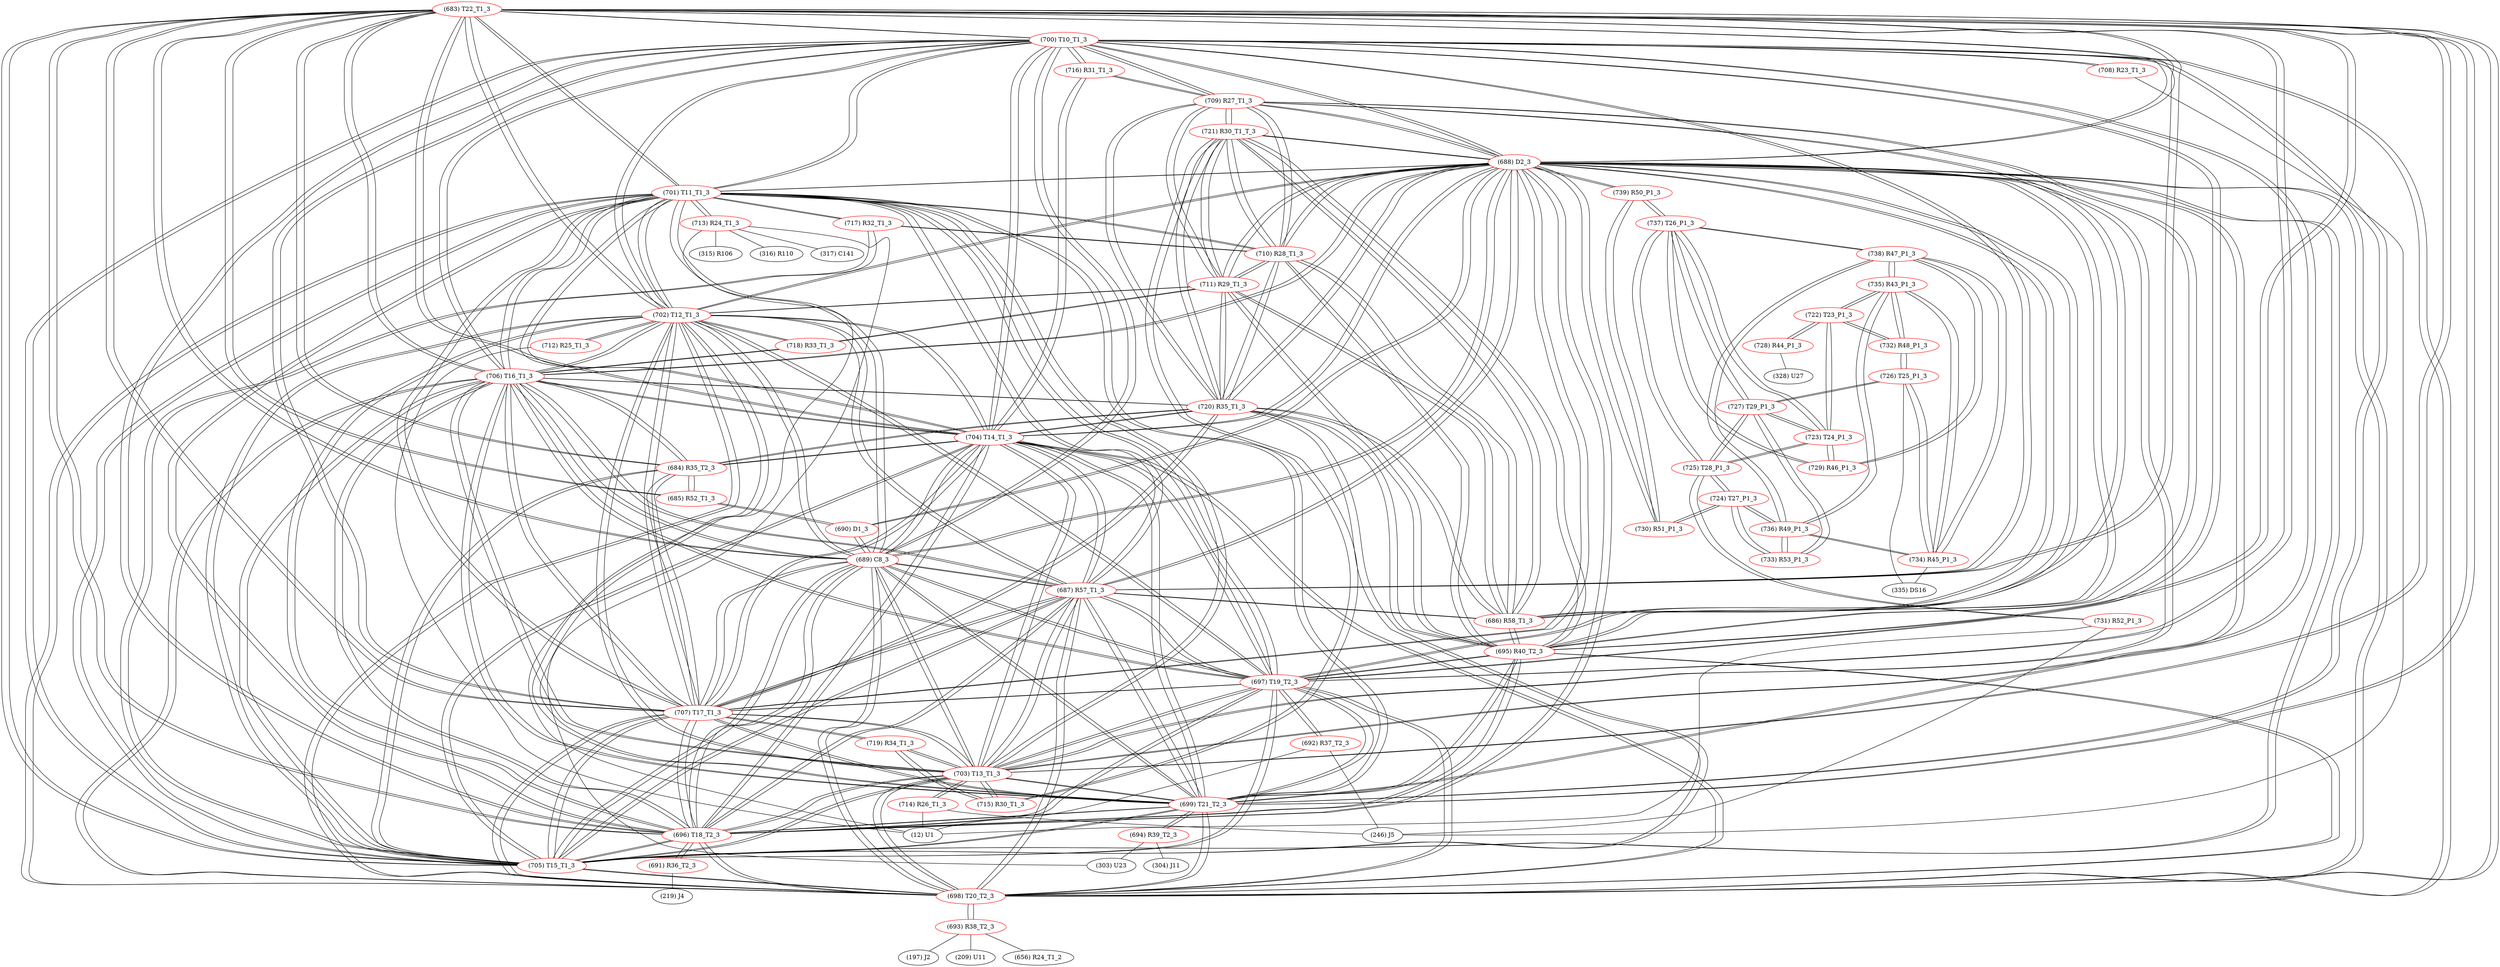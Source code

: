 graph {
	683 [label="(683) T22_T1_3" color=red]
	700 [label="(700) T10_T1_3"]
	701 [label="(701) T11_T1_3"]
	702 [label="(702) T12_T1_3"]
	703 [label="(703) T13_T1_3"]
	698 [label="(698) T20_T2_3"]
	704 [label="(704) T14_T1_3"]
	705 [label="(705) T15_T1_3"]
	696 [label="(696) T18_T2_3"]
	699 [label="(699) T21_T2_3"]
	697 [label="(697) T19_T2_3"]
	689 [label="(689) C8_3"]
	706 [label="(706) T16_T1_3"]
	707 [label="(707) T17_T1_3"]
	688 [label="(688) D2_3"]
	687 [label="(687) R57_T1_3"]
	684 [label="(684) R35_T2_3"]
	685 [label="(685) R52_T1_3"]
	695 [label="(695) R40_T2_3"]
	684 [label="(684) R35_T2_3" color=red]
	685 [label="(685) R52_T1_3"]
	683 [label="(683) T22_T1_3"]
	704 [label="(704) T14_T1_3"]
	705 [label="(705) T15_T1_3"]
	707 [label="(707) T17_T1_3"]
	706 [label="(706) T16_T1_3"]
	720 [label="(720) R35_T1_3"]
	685 [label="(685) R52_T1_3" color=red]
	690 [label="(690) D1_3"]
	684 [label="(684) R35_T2_3"]
	683 [label="(683) T22_T1_3"]
	686 [label="(686) R58_T1_3" color=red]
	688 [label="(688) D2_3"]
	695 [label="(695) R40_T2_3"]
	709 [label="(709) R27_T1_3"]
	710 [label="(710) R28_T1_3"]
	711 [label="(711) R29_T1_3"]
	721 [label="(721) R30_T1_T_3"]
	720 [label="(720) R35_T1_3"]
	687 [label="(687) R57_T1_3"]
	687 [label="(687) R57_T1_3" color=red]
	700 [label="(700) T10_T1_3"]
	701 [label="(701) T11_T1_3"]
	702 [label="(702) T12_T1_3"]
	703 [label="(703) T13_T1_3"]
	698 [label="(698) T20_T2_3"]
	704 [label="(704) T14_T1_3"]
	705 [label="(705) T15_T1_3"]
	696 [label="(696) T18_T2_3"]
	699 [label="(699) T21_T2_3"]
	697 [label="(697) T19_T2_3"]
	689 [label="(689) C8_3"]
	706 [label="(706) T16_T1_3"]
	707 [label="(707) T17_T1_3"]
	688 [label="(688) D2_3"]
	683 [label="(683) T22_T1_3"]
	686 [label="(686) R58_T1_3"]
	688 [label="(688) D2_3" color=red]
	686 [label="(686) R58_T1_3"]
	695 [label="(695) R40_T2_3"]
	709 [label="(709) R27_T1_3"]
	710 [label="(710) R28_T1_3"]
	711 [label="(711) R29_T1_3"]
	721 [label="(721) R30_T1_T_3"]
	720 [label="(720) R35_T1_3"]
	700 [label="(700) T10_T1_3"]
	701 [label="(701) T11_T1_3"]
	702 [label="(702) T12_T1_3"]
	703 [label="(703) T13_T1_3"]
	698 [label="(698) T20_T2_3"]
	704 [label="(704) T14_T1_3"]
	705 [label="(705) T15_T1_3"]
	696 [label="(696) T18_T2_3"]
	699 [label="(699) T21_T2_3"]
	697 [label="(697) T19_T2_3"]
	689 [label="(689) C8_3"]
	706 [label="(706) T16_T1_3"]
	707 [label="(707) T17_T1_3"]
	683 [label="(683) T22_T1_3"]
	687 [label="(687) R57_T1_3"]
	690 [label="(690) D1_3"]
	730 [label="(730) R51_P1_3"]
	739 [label="(739) R50_P1_3"]
	689 [label="(689) C8_3" color=red]
	700 [label="(700) T10_T1_3"]
	701 [label="(701) T11_T1_3"]
	702 [label="(702) T12_T1_3"]
	703 [label="(703) T13_T1_3"]
	698 [label="(698) T20_T2_3"]
	704 [label="(704) T14_T1_3"]
	705 [label="(705) T15_T1_3"]
	696 [label="(696) T18_T2_3"]
	699 [label="(699) T21_T2_3"]
	697 [label="(697) T19_T2_3"]
	706 [label="(706) T16_T1_3"]
	707 [label="(707) T17_T1_3"]
	688 [label="(688) D2_3"]
	683 [label="(683) T22_T1_3"]
	687 [label="(687) R57_T1_3"]
	690 [label="(690) D1_3"]
	690 [label="(690) D1_3" color=red]
	688 [label="(688) D2_3"]
	689 [label="(689) C8_3"]
	685 [label="(685) R52_T1_3"]
	691 [label="(691) R36_T2_3" color=red]
	219 [label="(219) J4"]
	696 [label="(696) T18_T2_3"]
	692 [label="(692) R37_T2_3" color=red]
	246 [label="(246) J5"]
	12 [label="(12) U1"]
	697 [label="(697) T19_T2_3"]
	693 [label="(693) R38_T2_3" color=red]
	197 [label="(197) J2"]
	209 [label="(209) U11"]
	656 [label="(656) R24_T1_2"]
	698 [label="(698) T20_T2_3"]
	694 [label="(694) R39_T2_3" color=red]
	304 [label="(304) J11"]
	303 [label="(303) U23"]
	699 [label="(699) T21_T2_3"]
	695 [label="(695) R40_T2_3" color=red]
	688 [label="(688) D2_3"]
	686 [label="(686) R58_T1_3"]
	709 [label="(709) R27_T1_3"]
	710 [label="(710) R28_T1_3"]
	711 [label="(711) R29_T1_3"]
	721 [label="(721) R30_T1_T_3"]
	720 [label="(720) R35_T1_3"]
	698 [label="(698) T20_T2_3"]
	699 [label="(699) T21_T2_3"]
	697 [label="(697) T19_T2_3"]
	683 [label="(683) T22_T1_3"]
	696 [label="(696) T18_T2_3"]
	696 [label="(696) T18_T2_3" color=red]
	700 [label="(700) T10_T1_3"]
	701 [label="(701) T11_T1_3"]
	702 [label="(702) T12_T1_3"]
	703 [label="(703) T13_T1_3"]
	698 [label="(698) T20_T2_3"]
	704 [label="(704) T14_T1_3"]
	705 [label="(705) T15_T1_3"]
	699 [label="(699) T21_T2_3"]
	697 [label="(697) T19_T2_3"]
	689 [label="(689) C8_3"]
	706 [label="(706) T16_T1_3"]
	707 [label="(707) T17_T1_3"]
	688 [label="(688) D2_3"]
	683 [label="(683) T22_T1_3"]
	687 [label="(687) R57_T1_3"]
	695 [label="(695) R40_T2_3"]
	691 [label="(691) R36_T2_3"]
	697 [label="(697) T19_T2_3" color=red]
	700 [label="(700) T10_T1_3"]
	701 [label="(701) T11_T1_3"]
	702 [label="(702) T12_T1_3"]
	703 [label="(703) T13_T1_3"]
	698 [label="(698) T20_T2_3"]
	704 [label="(704) T14_T1_3"]
	705 [label="(705) T15_T1_3"]
	696 [label="(696) T18_T2_3"]
	699 [label="(699) T21_T2_3"]
	689 [label="(689) C8_3"]
	706 [label="(706) T16_T1_3"]
	707 [label="(707) T17_T1_3"]
	688 [label="(688) D2_3"]
	683 [label="(683) T22_T1_3"]
	687 [label="(687) R57_T1_3"]
	695 [label="(695) R40_T2_3"]
	692 [label="(692) R37_T2_3"]
	698 [label="(698) T20_T2_3" color=red]
	700 [label="(700) T10_T1_3"]
	701 [label="(701) T11_T1_3"]
	702 [label="(702) T12_T1_3"]
	703 [label="(703) T13_T1_3"]
	704 [label="(704) T14_T1_3"]
	705 [label="(705) T15_T1_3"]
	696 [label="(696) T18_T2_3"]
	699 [label="(699) T21_T2_3"]
	697 [label="(697) T19_T2_3"]
	689 [label="(689) C8_3"]
	706 [label="(706) T16_T1_3"]
	707 [label="(707) T17_T1_3"]
	688 [label="(688) D2_3"]
	683 [label="(683) T22_T1_3"]
	687 [label="(687) R57_T1_3"]
	695 [label="(695) R40_T2_3"]
	693 [label="(693) R38_T2_3"]
	699 [label="(699) T21_T2_3" color=red]
	700 [label="(700) T10_T1_3"]
	701 [label="(701) T11_T1_3"]
	702 [label="(702) T12_T1_3"]
	703 [label="(703) T13_T1_3"]
	698 [label="(698) T20_T2_3"]
	704 [label="(704) T14_T1_3"]
	705 [label="(705) T15_T1_3"]
	696 [label="(696) T18_T2_3"]
	697 [label="(697) T19_T2_3"]
	689 [label="(689) C8_3"]
	706 [label="(706) T16_T1_3"]
	707 [label="(707) T17_T1_3"]
	688 [label="(688) D2_3"]
	683 [label="(683) T22_T1_3"]
	687 [label="(687) R57_T1_3"]
	695 [label="(695) R40_T2_3"]
	694 [label="(694) R39_T2_3"]
	700 [label="(700) T10_T1_3" color=red]
	701 [label="(701) T11_T1_3"]
	702 [label="(702) T12_T1_3"]
	703 [label="(703) T13_T1_3"]
	698 [label="(698) T20_T2_3"]
	704 [label="(704) T14_T1_3"]
	705 [label="(705) T15_T1_3"]
	696 [label="(696) T18_T2_3"]
	699 [label="(699) T21_T2_3"]
	697 [label="(697) T19_T2_3"]
	689 [label="(689) C8_3"]
	706 [label="(706) T16_T1_3"]
	707 [label="(707) T17_T1_3"]
	688 [label="(688) D2_3"]
	683 [label="(683) T22_T1_3"]
	687 [label="(687) R57_T1_3"]
	708 [label="(708) R23_T1_3"]
	716 [label="(716) R31_T1_3"]
	709 [label="(709) R27_T1_3"]
	701 [label="(701) T11_T1_3" color=red]
	700 [label="(700) T10_T1_3"]
	702 [label="(702) T12_T1_3"]
	703 [label="(703) T13_T1_3"]
	698 [label="(698) T20_T2_3"]
	704 [label="(704) T14_T1_3"]
	705 [label="(705) T15_T1_3"]
	696 [label="(696) T18_T2_3"]
	699 [label="(699) T21_T2_3"]
	697 [label="(697) T19_T2_3"]
	689 [label="(689) C8_3"]
	706 [label="(706) T16_T1_3"]
	707 [label="(707) T17_T1_3"]
	688 [label="(688) D2_3"]
	683 [label="(683) T22_T1_3"]
	687 [label="(687) R57_T1_3"]
	713 [label="(713) R24_T1_3"]
	717 [label="(717) R32_T1_3"]
	710 [label="(710) R28_T1_3"]
	702 [label="(702) T12_T1_3" color=red]
	700 [label="(700) T10_T1_3"]
	701 [label="(701) T11_T1_3"]
	703 [label="(703) T13_T1_3"]
	698 [label="(698) T20_T2_3"]
	704 [label="(704) T14_T1_3"]
	705 [label="(705) T15_T1_3"]
	696 [label="(696) T18_T2_3"]
	699 [label="(699) T21_T2_3"]
	697 [label="(697) T19_T2_3"]
	689 [label="(689) C8_3"]
	706 [label="(706) T16_T1_3"]
	707 [label="(707) T17_T1_3"]
	688 [label="(688) D2_3"]
	683 [label="(683) T22_T1_3"]
	687 [label="(687) R57_T1_3"]
	718 [label="(718) R33_T1_3"]
	711 [label="(711) R29_T1_3"]
	712 [label="(712) R25_T1_3"]
	703 [label="(703) T13_T1_3" color=red]
	700 [label="(700) T10_T1_3"]
	701 [label="(701) T11_T1_3"]
	702 [label="(702) T12_T1_3"]
	698 [label="(698) T20_T2_3"]
	704 [label="(704) T14_T1_3"]
	705 [label="(705) T15_T1_3"]
	696 [label="(696) T18_T2_3"]
	699 [label="(699) T21_T2_3"]
	697 [label="(697) T19_T2_3"]
	689 [label="(689) C8_3"]
	706 [label="(706) T16_T1_3"]
	707 [label="(707) T17_T1_3"]
	688 [label="(688) D2_3"]
	683 [label="(683) T22_T1_3"]
	687 [label="(687) R57_T1_3"]
	719 [label="(719) R34_T1_3"]
	715 [label="(715) R30_T1_3"]
	714 [label="(714) R26_T1_3"]
	704 [label="(704) T14_T1_3" color=red]
	700 [label="(700) T10_T1_3"]
	701 [label="(701) T11_T1_3"]
	702 [label="(702) T12_T1_3"]
	703 [label="(703) T13_T1_3"]
	698 [label="(698) T20_T2_3"]
	705 [label="(705) T15_T1_3"]
	696 [label="(696) T18_T2_3"]
	699 [label="(699) T21_T2_3"]
	697 [label="(697) T19_T2_3"]
	689 [label="(689) C8_3"]
	706 [label="(706) T16_T1_3"]
	707 [label="(707) T17_T1_3"]
	688 [label="(688) D2_3"]
	683 [label="(683) T22_T1_3"]
	687 [label="(687) R57_T1_3"]
	720 [label="(720) R35_T1_3"]
	684 [label="(684) R35_T2_3"]
	716 [label="(716) R31_T1_3"]
	705 [label="(705) T15_T1_3" color=red]
	700 [label="(700) T10_T1_3"]
	701 [label="(701) T11_T1_3"]
	702 [label="(702) T12_T1_3"]
	703 [label="(703) T13_T1_3"]
	698 [label="(698) T20_T2_3"]
	704 [label="(704) T14_T1_3"]
	696 [label="(696) T18_T2_3"]
	699 [label="(699) T21_T2_3"]
	697 [label="(697) T19_T2_3"]
	689 [label="(689) C8_3"]
	706 [label="(706) T16_T1_3"]
	707 [label="(707) T17_T1_3"]
	688 [label="(688) D2_3"]
	683 [label="(683) T22_T1_3"]
	687 [label="(687) R57_T1_3"]
	720 [label="(720) R35_T1_3"]
	684 [label="(684) R35_T2_3"]
	717 [label="(717) R32_T1_3"]
	706 [label="(706) T16_T1_3" color=red]
	700 [label="(700) T10_T1_3"]
	701 [label="(701) T11_T1_3"]
	702 [label="(702) T12_T1_3"]
	703 [label="(703) T13_T1_3"]
	698 [label="(698) T20_T2_3"]
	704 [label="(704) T14_T1_3"]
	705 [label="(705) T15_T1_3"]
	696 [label="(696) T18_T2_3"]
	699 [label="(699) T21_T2_3"]
	697 [label="(697) T19_T2_3"]
	689 [label="(689) C8_3"]
	707 [label="(707) T17_T1_3"]
	688 [label="(688) D2_3"]
	683 [label="(683) T22_T1_3"]
	687 [label="(687) R57_T1_3"]
	720 [label="(720) R35_T1_3"]
	684 [label="(684) R35_T2_3"]
	718 [label="(718) R33_T1_3"]
	707 [label="(707) T17_T1_3" color=red]
	700 [label="(700) T10_T1_3"]
	701 [label="(701) T11_T1_3"]
	702 [label="(702) T12_T1_3"]
	703 [label="(703) T13_T1_3"]
	698 [label="(698) T20_T2_3"]
	704 [label="(704) T14_T1_3"]
	705 [label="(705) T15_T1_3"]
	696 [label="(696) T18_T2_3"]
	699 [label="(699) T21_T2_3"]
	697 [label="(697) T19_T2_3"]
	689 [label="(689) C8_3"]
	706 [label="(706) T16_T1_3"]
	688 [label="(688) D2_3"]
	683 [label="(683) T22_T1_3"]
	687 [label="(687) R57_T1_3"]
	720 [label="(720) R35_T1_3"]
	684 [label="(684) R35_T2_3"]
	719 [label="(719) R34_T1_3"]
	708 [label="(708) R23_T1_3" color=red]
	246 [label="(246) J5"]
	700 [label="(700) T10_T1_3"]
	709 [label="(709) R27_T1_3" color=red]
	688 [label="(688) D2_3"]
	686 [label="(686) R58_T1_3"]
	695 [label="(695) R40_T2_3"]
	710 [label="(710) R28_T1_3"]
	711 [label="(711) R29_T1_3"]
	721 [label="(721) R30_T1_T_3"]
	720 [label="(720) R35_T1_3"]
	716 [label="(716) R31_T1_3"]
	700 [label="(700) T10_T1_3"]
	710 [label="(710) R28_T1_3" color=red]
	688 [label="(688) D2_3"]
	686 [label="(686) R58_T1_3"]
	695 [label="(695) R40_T2_3"]
	709 [label="(709) R27_T1_3"]
	711 [label="(711) R29_T1_3"]
	721 [label="(721) R30_T1_T_3"]
	720 [label="(720) R35_T1_3"]
	717 [label="(717) R32_T1_3"]
	701 [label="(701) T11_T1_3"]
	711 [label="(711) R29_T1_3" color=red]
	688 [label="(688) D2_3"]
	686 [label="(686) R58_T1_3"]
	695 [label="(695) R40_T2_3"]
	709 [label="(709) R27_T1_3"]
	710 [label="(710) R28_T1_3"]
	721 [label="(721) R30_T1_T_3"]
	720 [label="(720) R35_T1_3"]
	718 [label="(718) R33_T1_3"]
	702 [label="(702) T12_T1_3"]
	712 [label="(712) R25_T1_3" color=red]
	12 [label="(12) U1"]
	702 [label="(702) T12_T1_3"]
	713 [label="(713) R24_T1_3" color=red]
	303 [label="(303) U23"]
	315 [label="(315) R106"]
	316 [label="(316) R110"]
	317 [label="(317) C141"]
	12 [label="(12) U1"]
	701 [label="(701) T11_T1_3"]
	714 [label="(714) R26_T1_3" color=red]
	12 [label="(12) U1"]
	246 [label="(246) J5"]
	703 [label="(703) T13_T1_3"]
	715 [label="(715) R30_T1_3" color=red]
	703 [label="(703) T13_T1_3"]
	719 [label="(719) R34_T1_3"]
	721 [label="(721) R30_T1_T_3"]
	716 [label="(716) R31_T1_3" color=red]
	709 [label="(709) R27_T1_3"]
	700 [label="(700) T10_T1_3"]
	704 [label="(704) T14_T1_3"]
	717 [label="(717) R32_T1_3" color=red]
	705 [label="(705) T15_T1_3"]
	701 [label="(701) T11_T1_3"]
	710 [label="(710) R28_T1_3"]
	718 [label="(718) R33_T1_3" color=red]
	706 [label="(706) T16_T1_3"]
	711 [label="(711) R29_T1_3"]
	702 [label="(702) T12_T1_3"]
	719 [label="(719) R34_T1_3" color=red]
	707 [label="(707) T17_T1_3"]
	703 [label="(703) T13_T1_3"]
	715 [label="(715) R30_T1_3"]
	720 [label="(720) R35_T1_3" color=red]
	688 [label="(688) D2_3"]
	686 [label="(686) R58_T1_3"]
	695 [label="(695) R40_T2_3"]
	709 [label="(709) R27_T1_3"]
	710 [label="(710) R28_T1_3"]
	711 [label="(711) R29_T1_3"]
	721 [label="(721) R30_T1_T_3"]
	704 [label="(704) T14_T1_3"]
	705 [label="(705) T15_T1_3"]
	707 [label="(707) T17_T1_3"]
	706 [label="(706) T16_T1_3"]
	684 [label="(684) R35_T2_3"]
	721 [label="(721) R30_T1_T_3" color=red]
	688 [label="(688) D2_3"]
	686 [label="(686) R58_T1_3"]
	695 [label="(695) R40_T2_3"]
	709 [label="(709) R27_T1_3"]
	710 [label="(710) R28_T1_3"]
	711 [label="(711) R29_T1_3"]
	720 [label="(720) R35_T1_3"]
	715 [label="(715) R30_T1_3"]
	722 [label="(722) T23_P1_3" color=red]
	732 [label="(732) R48_P1_3"]
	735 [label="(735) R43_P1_3"]
	723 [label="(723) T24_P1_3"]
	728 [label="(728) R44_P1_3"]
	723 [label="(723) T24_P1_3" color=red]
	737 [label="(737) T26_P1_3"]
	727 [label="(727) T29_P1_3"]
	725 [label="(725) T28_P1_3"]
	729 [label="(729) R46_P1_3"]
	722 [label="(722) T23_P1_3"]
	724 [label="(724) T27_P1_3" color=red]
	730 [label="(730) R51_P1_3"]
	725 [label="(725) T28_P1_3"]
	733 [label="(733) R53_P1_3"]
	736 [label="(736) R49_P1_3"]
	725 [label="(725) T28_P1_3" color=red]
	737 [label="(737) T26_P1_3"]
	723 [label="(723) T24_P1_3"]
	727 [label="(727) T29_P1_3"]
	731 [label="(731) R52_P1_3"]
	724 [label="(724) T27_P1_3"]
	726 [label="(726) T25_P1_3" color=red]
	727 [label="(727) T29_P1_3"]
	732 [label="(732) R48_P1_3"]
	734 [label="(734) R45_P1_3"]
	335 [label="(335) DS16"]
	727 [label="(727) T29_P1_3" color=red]
	737 [label="(737) T26_P1_3"]
	723 [label="(723) T24_P1_3"]
	725 [label="(725) T28_P1_3"]
	726 [label="(726) T25_P1_3"]
	733 [label="(733) R53_P1_3"]
	728 [label="(728) R44_P1_3" color=red]
	328 [label="(328) U27"]
	722 [label="(722) T23_P1_3"]
	729 [label="(729) R46_P1_3" color=red]
	737 [label="(737) T26_P1_3"]
	738 [label="(738) R47_P1_3"]
	723 [label="(723) T24_P1_3"]
	730 [label="(730) R51_P1_3" color=red]
	724 [label="(724) T27_P1_3"]
	739 [label="(739) R50_P1_3"]
	688 [label="(688) D2_3"]
	731 [label="(731) R52_P1_3" color=red]
	12 [label="(12) U1"]
	246 [label="(246) J5"]
	725 [label="(725) T28_P1_3"]
	732 [label="(732) R48_P1_3" color=red]
	726 [label="(726) T25_P1_3"]
	722 [label="(722) T23_P1_3"]
	735 [label="(735) R43_P1_3"]
	733 [label="(733) R53_P1_3" color=red]
	727 [label="(727) T29_P1_3"]
	724 [label="(724) T27_P1_3"]
	736 [label="(736) R49_P1_3"]
	734 [label="(734) R45_P1_3" color=red]
	738 [label="(738) R47_P1_3"]
	735 [label="(735) R43_P1_3"]
	736 [label="(736) R49_P1_3"]
	726 [label="(726) T25_P1_3"]
	335 [label="(335) DS16"]
	735 [label="(735) R43_P1_3" color=red]
	732 [label="(732) R48_P1_3"]
	722 [label="(722) T23_P1_3"]
	738 [label="(738) R47_P1_3"]
	734 [label="(734) R45_P1_3"]
	736 [label="(736) R49_P1_3"]
	736 [label="(736) R49_P1_3" color=red]
	738 [label="(738) R47_P1_3"]
	734 [label="(734) R45_P1_3"]
	735 [label="(735) R43_P1_3"]
	724 [label="(724) T27_P1_3"]
	733 [label="(733) R53_P1_3"]
	737 [label="(737) T26_P1_3" color=red]
	739 [label="(739) R50_P1_3"]
	723 [label="(723) T24_P1_3"]
	727 [label="(727) T29_P1_3"]
	725 [label="(725) T28_P1_3"]
	729 [label="(729) R46_P1_3"]
	738 [label="(738) R47_P1_3"]
	738 [label="(738) R47_P1_3" color=red]
	734 [label="(734) R45_P1_3"]
	735 [label="(735) R43_P1_3"]
	736 [label="(736) R49_P1_3"]
	737 [label="(737) T26_P1_3"]
	729 [label="(729) R46_P1_3"]
	739 [label="(739) R50_P1_3" color=red]
	737 [label="(737) T26_P1_3"]
	730 [label="(730) R51_P1_3"]
	688 [label="(688) D2_3"]
	683 -- 700
	683 -- 701
	683 -- 702
	683 -- 703
	683 -- 698
	683 -- 704
	683 -- 705
	683 -- 696
	683 -- 699
	683 -- 697
	683 -- 689
	683 -- 706
	683 -- 707
	683 -- 688
	683 -- 687
	683 -- 684
	683 -- 685
	683 -- 695
	684 -- 685
	684 -- 683
	684 -- 704
	684 -- 705
	684 -- 707
	684 -- 706
	684 -- 720
	685 -- 690
	685 -- 684
	685 -- 683
	686 -- 688
	686 -- 695
	686 -- 709
	686 -- 710
	686 -- 711
	686 -- 721
	686 -- 720
	686 -- 687
	687 -- 700
	687 -- 701
	687 -- 702
	687 -- 703
	687 -- 698
	687 -- 704
	687 -- 705
	687 -- 696
	687 -- 699
	687 -- 697
	687 -- 689
	687 -- 706
	687 -- 707
	687 -- 688
	687 -- 683
	687 -- 686
	688 -- 686
	688 -- 695
	688 -- 709
	688 -- 710
	688 -- 711
	688 -- 721
	688 -- 720
	688 -- 700
	688 -- 701
	688 -- 702
	688 -- 703
	688 -- 698
	688 -- 704
	688 -- 705
	688 -- 696
	688 -- 699
	688 -- 697
	688 -- 689
	688 -- 706
	688 -- 707
	688 -- 683
	688 -- 687
	688 -- 690
	688 -- 730
	688 -- 739
	689 -- 700
	689 -- 701
	689 -- 702
	689 -- 703
	689 -- 698
	689 -- 704
	689 -- 705
	689 -- 696
	689 -- 699
	689 -- 697
	689 -- 706
	689 -- 707
	689 -- 688
	689 -- 683
	689 -- 687
	689 -- 690
	690 -- 688
	690 -- 689
	690 -- 685
	691 -- 219
	691 -- 696
	692 -- 246
	692 -- 12
	692 -- 697
	693 -- 197
	693 -- 209
	693 -- 656
	693 -- 698
	694 -- 304
	694 -- 303
	694 -- 699
	695 -- 688
	695 -- 686
	695 -- 709
	695 -- 710
	695 -- 711
	695 -- 721
	695 -- 720
	695 -- 698
	695 -- 699
	695 -- 697
	695 -- 683
	695 -- 696
	696 -- 700
	696 -- 701
	696 -- 702
	696 -- 703
	696 -- 698
	696 -- 704
	696 -- 705
	696 -- 699
	696 -- 697
	696 -- 689
	696 -- 706
	696 -- 707
	696 -- 688
	696 -- 683
	696 -- 687
	696 -- 695
	696 -- 691
	697 -- 700
	697 -- 701
	697 -- 702
	697 -- 703
	697 -- 698
	697 -- 704
	697 -- 705
	697 -- 696
	697 -- 699
	697 -- 689
	697 -- 706
	697 -- 707
	697 -- 688
	697 -- 683
	697 -- 687
	697 -- 695
	697 -- 692
	698 -- 700
	698 -- 701
	698 -- 702
	698 -- 703
	698 -- 704
	698 -- 705
	698 -- 696
	698 -- 699
	698 -- 697
	698 -- 689
	698 -- 706
	698 -- 707
	698 -- 688
	698 -- 683
	698 -- 687
	698 -- 695
	698 -- 693
	699 -- 700
	699 -- 701
	699 -- 702
	699 -- 703
	699 -- 698
	699 -- 704
	699 -- 705
	699 -- 696
	699 -- 697
	699 -- 689
	699 -- 706
	699 -- 707
	699 -- 688
	699 -- 683
	699 -- 687
	699 -- 695
	699 -- 694
	700 -- 701
	700 -- 702
	700 -- 703
	700 -- 698
	700 -- 704
	700 -- 705
	700 -- 696
	700 -- 699
	700 -- 697
	700 -- 689
	700 -- 706
	700 -- 707
	700 -- 688
	700 -- 683
	700 -- 687
	700 -- 708
	700 -- 716
	700 -- 709
	701 -- 700
	701 -- 702
	701 -- 703
	701 -- 698
	701 -- 704
	701 -- 705
	701 -- 696
	701 -- 699
	701 -- 697
	701 -- 689
	701 -- 706
	701 -- 707
	701 -- 688
	701 -- 683
	701 -- 687
	701 -- 713
	701 -- 717
	701 -- 710
	702 -- 700
	702 -- 701
	702 -- 703
	702 -- 698
	702 -- 704
	702 -- 705
	702 -- 696
	702 -- 699
	702 -- 697
	702 -- 689
	702 -- 706
	702 -- 707
	702 -- 688
	702 -- 683
	702 -- 687
	702 -- 718
	702 -- 711
	702 -- 712
	703 -- 700
	703 -- 701
	703 -- 702
	703 -- 698
	703 -- 704
	703 -- 705
	703 -- 696
	703 -- 699
	703 -- 697
	703 -- 689
	703 -- 706
	703 -- 707
	703 -- 688
	703 -- 683
	703 -- 687
	703 -- 719
	703 -- 715
	703 -- 714
	704 -- 700
	704 -- 701
	704 -- 702
	704 -- 703
	704 -- 698
	704 -- 705
	704 -- 696
	704 -- 699
	704 -- 697
	704 -- 689
	704 -- 706
	704 -- 707
	704 -- 688
	704 -- 683
	704 -- 687
	704 -- 720
	704 -- 684
	704 -- 716
	705 -- 700
	705 -- 701
	705 -- 702
	705 -- 703
	705 -- 698
	705 -- 704
	705 -- 696
	705 -- 699
	705 -- 697
	705 -- 689
	705 -- 706
	705 -- 707
	705 -- 688
	705 -- 683
	705 -- 687
	705 -- 720
	705 -- 684
	705 -- 717
	706 -- 700
	706 -- 701
	706 -- 702
	706 -- 703
	706 -- 698
	706 -- 704
	706 -- 705
	706 -- 696
	706 -- 699
	706 -- 697
	706 -- 689
	706 -- 707
	706 -- 688
	706 -- 683
	706 -- 687
	706 -- 720
	706 -- 684
	706 -- 718
	707 -- 700
	707 -- 701
	707 -- 702
	707 -- 703
	707 -- 698
	707 -- 704
	707 -- 705
	707 -- 696
	707 -- 699
	707 -- 697
	707 -- 689
	707 -- 706
	707 -- 688
	707 -- 683
	707 -- 687
	707 -- 720
	707 -- 684
	707 -- 719
	708 -- 246
	708 -- 700
	709 -- 688
	709 -- 686
	709 -- 695
	709 -- 710
	709 -- 711
	709 -- 721
	709 -- 720
	709 -- 716
	709 -- 700
	710 -- 688
	710 -- 686
	710 -- 695
	710 -- 709
	710 -- 711
	710 -- 721
	710 -- 720
	710 -- 717
	710 -- 701
	711 -- 688
	711 -- 686
	711 -- 695
	711 -- 709
	711 -- 710
	711 -- 721
	711 -- 720
	711 -- 718
	711 -- 702
	712 -- 12
	712 -- 702
	713 -- 303
	713 -- 315
	713 -- 316
	713 -- 317
	713 -- 12
	713 -- 701
	714 -- 12
	714 -- 246
	714 -- 703
	715 -- 703
	715 -- 719
	715 -- 721
	716 -- 709
	716 -- 700
	716 -- 704
	717 -- 705
	717 -- 701
	717 -- 710
	718 -- 706
	718 -- 711
	718 -- 702
	719 -- 707
	719 -- 703
	719 -- 715
	720 -- 688
	720 -- 686
	720 -- 695
	720 -- 709
	720 -- 710
	720 -- 711
	720 -- 721
	720 -- 704
	720 -- 705
	720 -- 707
	720 -- 706
	720 -- 684
	721 -- 688
	721 -- 686
	721 -- 695
	721 -- 709
	721 -- 710
	721 -- 711
	721 -- 720
	721 -- 715
	722 -- 732
	722 -- 735
	722 -- 723
	722 -- 728
	723 -- 737
	723 -- 727
	723 -- 725
	723 -- 729
	723 -- 722
	724 -- 730
	724 -- 725
	724 -- 733
	724 -- 736
	725 -- 737
	725 -- 723
	725 -- 727
	725 -- 731
	725 -- 724
	726 -- 727
	726 -- 732
	726 -- 734
	726 -- 335
	727 -- 737
	727 -- 723
	727 -- 725
	727 -- 726
	727 -- 733
	728 -- 328
	728 -- 722
	729 -- 737
	729 -- 738
	729 -- 723
	730 -- 724
	730 -- 739
	730 -- 688
	731 -- 12
	731 -- 246
	731 -- 725
	732 -- 726
	732 -- 722
	732 -- 735
	733 -- 727
	733 -- 724
	733 -- 736
	734 -- 738
	734 -- 735
	734 -- 736
	734 -- 726
	734 -- 335
	735 -- 732
	735 -- 722
	735 -- 738
	735 -- 734
	735 -- 736
	736 -- 738
	736 -- 734
	736 -- 735
	736 -- 724
	736 -- 733
	737 -- 739
	737 -- 723
	737 -- 727
	737 -- 725
	737 -- 729
	737 -- 738
	738 -- 734
	738 -- 735
	738 -- 736
	738 -- 737
	738 -- 729
	739 -- 737
	739 -- 730
	739 -- 688
}